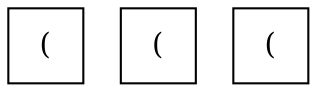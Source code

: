digraph {
	node [shape=square]
	0 [label="("]
	1 [label="("]
	2 [label="("]
	{
		graph [rank=same]
		0
		1
		2
	}
}